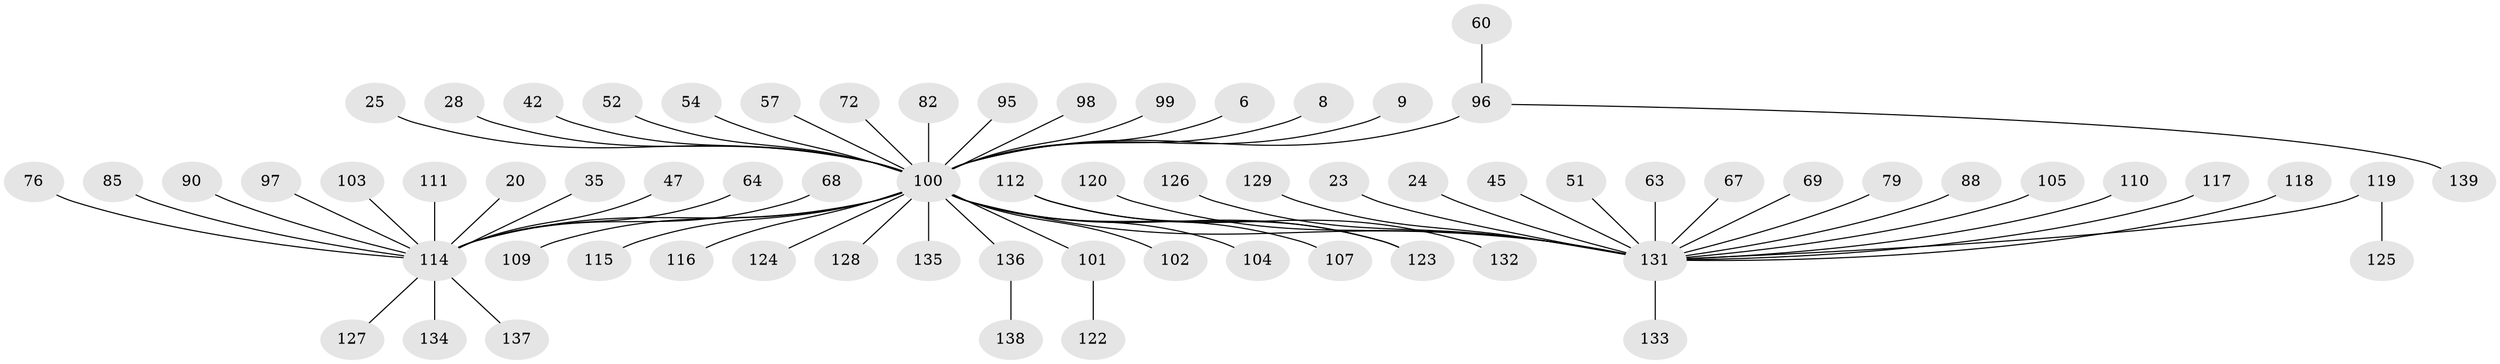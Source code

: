 // original degree distribution, {9: 0.007194244604316547, 5: 0.02158273381294964, 6: 0.02158273381294964, 19: 0.007194244604316547, 7: 0.007194244604316547, 1: 0.6187050359712231, 12: 0.007194244604316547, 2: 0.16546762589928057, 3: 0.10071942446043165, 10: 0.007194244604316547, 4: 0.03597122302158273}
// Generated by graph-tools (version 1.1) at 2025/47/03/09/25 04:47:26]
// undirected, 69 vertices, 68 edges
graph export_dot {
graph [start="1"]
  node [color=gray90,style=filled];
  6;
  8;
  9;
  20;
  23;
  24;
  25 [super="+10"];
  28;
  35;
  42 [super="+29"];
  45;
  47;
  51;
  52;
  54;
  57;
  60;
  63;
  64;
  67;
  68;
  69;
  72;
  76 [super="+30+31"];
  79;
  82;
  85 [super="+53"];
  88;
  90 [super="+84"];
  95 [super="+39"];
  96 [super="+55+56+92"];
  97 [super="+94"];
  98 [super="+44"];
  99 [super="+37"];
  100 [super="+5+41"];
  101 [super="+70+75+87"];
  102;
  103;
  104;
  105;
  107 [super="+91"];
  109;
  110 [super="+73"];
  111;
  112 [super="+106"];
  114 [super="+19+22+83+62+18"];
  115;
  116;
  117;
  118 [super="+89"];
  119;
  120;
  122;
  123 [super="+77"];
  124 [super="+80"];
  125;
  126;
  127 [super="+50"];
  128 [super="+26+33+46+61"];
  129;
  131 [super="+65+113"];
  132;
  133 [super="+93"];
  134;
  135;
  136 [super="+130"];
  137;
  138;
  139;
  6 -- 100;
  8 -- 100;
  9 -- 100;
  20 -- 114;
  23 -- 131;
  24 -- 131;
  25 -- 100;
  28 -- 100;
  35 -- 114;
  42 -- 100;
  45 -- 131;
  47 -- 114;
  51 -- 131;
  52 -- 100;
  54 -- 100;
  57 -- 100;
  60 -- 96;
  63 -- 131;
  64 -- 114;
  67 -- 131;
  68 -- 114;
  69 -- 131;
  72 -- 100;
  76 -- 114;
  79 -- 131;
  82 -- 100;
  85 -- 114;
  88 -- 131;
  90 -- 114;
  95 -- 100;
  96 -- 100 [weight=2];
  96 -- 139;
  97 -- 114;
  98 -- 100;
  99 -- 100;
  100 -- 102;
  100 -- 135;
  100 -- 104;
  100 -- 109;
  100 -- 115;
  100 -- 116;
  100 -- 123;
  100 -- 131 [weight=2];
  100 -- 114 [weight=3];
  100 -- 128;
  100 -- 101;
  100 -- 136;
  100 -- 124;
  100 -- 107;
  101 -- 122;
  103 -- 114;
  105 -- 131;
  110 -- 131;
  111 -- 114;
  112 -- 123;
  112 -- 132;
  114 -- 134;
  114 -- 137;
  114 -- 127;
  117 -- 131;
  118 -- 131;
  119 -- 125;
  119 -- 131;
  120 -- 131;
  126 -- 131;
  129 -- 131;
  131 -- 133;
  136 -- 138;
}
